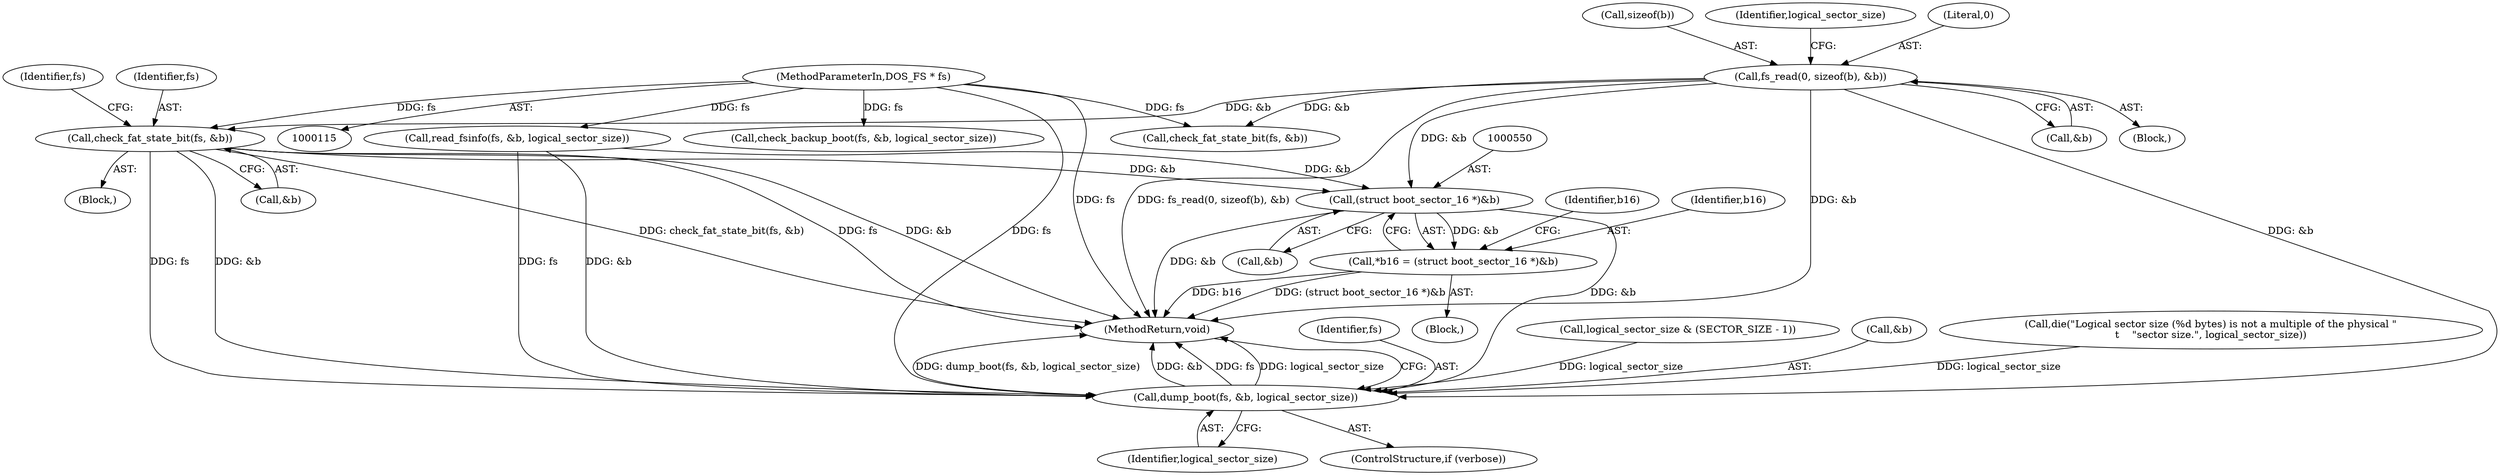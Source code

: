 digraph "0_dosfstools_e8eff147e9da1185f9afd5b25948153a3b97cf52_0@pointer" {
"1000462" [label="(Call,check_fat_state_bit(fs, &b))"];
"1000116" [label="(MethodParameterIn,DOS_FS * fs)"];
"1000125" [label="(Call,fs_read(0, sizeof(b), &b))"];
"1000549" [label="(Call,(struct boot_sector_16 *)&b)"];
"1000547" [label="(Call,*b16 = (struct boot_sector_16 *)&b)"];
"1000682" [label="(Call,dump_boot(fs, &b, logical_sector_size))"];
"1000683" [label="(Identifier,fs)"];
"1000129" [label="(Call,&b)"];
"1000116" [label="(MethodParameterIn,DOS_FS * fs)"];
"1000424" [label="(Call,check_backup_boot(fs, &b, logical_sector_size))"];
"1000127" [label="(Call,sizeof(b))"];
"1000132" [label="(Identifier,logical_sector_size)"];
"1000686" [label="(Identifier,logical_sector_size)"];
"1000687" [label="(MethodReturn,void)"];
"1000682" [label="(Call,dump_boot(fs, &b, logical_sector_size))"];
"1000506" [label="(Identifier,fs)"];
"1000125" [label="(Call,fs_read(0, sizeof(b), &b))"];
"1000545" [label="(Block,)"];
"1000556" [label="(Identifier,b16)"];
"1000464" [label="(Call,&b)"];
"1000547" [label="(Call,*b16 = (struct boot_sector_16 *)&b)"];
"1000410" [label="(Call,check_fat_state_bit(fs, &b))"];
"1000429" [label="(Call,read_fsinfo(fs, &b, logical_sector_size))"];
"1000462" [label="(Call,check_fat_state_bit(fs, &b))"];
"1000657" [label="(Call,logical_sector_size & (SECTOR_SIZE - 1))"];
"1000463" [label="(Identifier,fs)"];
"1000548" [label="(Identifier,b16)"];
"1000126" [label="(Literal,0)"];
"1000438" [label="(Block,)"];
"1000551" [label="(Call,&b)"];
"1000549" [label="(Call,(struct boot_sector_16 *)&b)"];
"1000684" [label="(Call,&b)"];
"1000662" [label="(Call,die(\"Logical sector size (%d bytes) is not a multiple of the physical \"\n\t    \"sector size.\", logical_sector_size))"];
"1000117" [label="(Block,)"];
"1000680" [label="(ControlStructure,if (verbose))"];
"1000462" -> "1000438"  [label="AST: "];
"1000462" -> "1000464"  [label="CFG: "];
"1000463" -> "1000462"  [label="AST: "];
"1000464" -> "1000462"  [label="AST: "];
"1000506" -> "1000462"  [label="CFG: "];
"1000462" -> "1000687"  [label="DDG: fs"];
"1000462" -> "1000687"  [label="DDG: &b"];
"1000462" -> "1000687"  [label="DDG: check_fat_state_bit(fs, &b)"];
"1000116" -> "1000462"  [label="DDG: fs"];
"1000125" -> "1000462"  [label="DDG: &b"];
"1000462" -> "1000549"  [label="DDG: &b"];
"1000462" -> "1000682"  [label="DDG: fs"];
"1000462" -> "1000682"  [label="DDG: &b"];
"1000116" -> "1000115"  [label="AST: "];
"1000116" -> "1000687"  [label="DDG: fs"];
"1000116" -> "1000410"  [label="DDG: fs"];
"1000116" -> "1000424"  [label="DDG: fs"];
"1000116" -> "1000429"  [label="DDG: fs"];
"1000116" -> "1000682"  [label="DDG: fs"];
"1000125" -> "1000117"  [label="AST: "];
"1000125" -> "1000129"  [label="CFG: "];
"1000126" -> "1000125"  [label="AST: "];
"1000127" -> "1000125"  [label="AST: "];
"1000129" -> "1000125"  [label="AST: "];
"1000132" -> "1000125"  [label="CFG: "];
"1000125" -> "1000687"  [label="DDG: fs_read(0, sizeof(b), &b)"];
"1000125" -> "1000687"  [label="DDG: &b"];
"1000125" -> "1000410"  [label="DDG: &b"];
"1000125" -> "1000549"  [label="DDG: &b"];
"1000125" -> "1000682"  [label="DDG: &b"];
"1000549" -> "1000547"  [label="AST: "];
"1000549" -> "1000551"  [label="CFG: "];
"1000550" -> "1000549"  [label="AST: "];
"1000551" -> "1000549"  [label="AST: "];
"1000547" -> "1000549"  [label="CFG: "];
"1000549" -> "1000687"  [label="DDG: &b"];
"1000549" -> "1000547"  [label="DDG: &b"];
"1000429" -> "1000549"  [label="DDG: &b"];
"1000549" -> "1000682"  [label="DDG: &b"];
"1000547" -> "1000545"  [label="AST: "];
"1000548" -> "1000547"  [label="AST: "];
"1000556" -> "1000547"  [label="CFG: "];
"1000547" -> "1000687"  [label="DDG: b16"];
"1000547" -> "1000687"  [label="DDG: (struct boot_sector_16 *)&b"];
"1000682" -> "1000680"  [label="AST: "];
"1000682" -> "1000686"  [label="CFG: "];
"1000683" -> "1000682"  [label="AST: "];
"1000684" -> "1000682"  [label="AST: "];
"1000686" -> "1000682"  [label="AST: "];
"1000687" -> "1000682"  [label="CFG: "];
"1000682" -> "1000687"  [label="DDG: dump_boot(fs, &b, logical_sector_size)"];
"1000682" -> "1000687"  [label="DDG: &b"];
"1000682" -> "1000687"  [label="DDG: fs"];
"1000682" -> "1000687"  [label="DDG: logical_sector_size"];
"1000429" -> "1000682"  [label="DDG: fs"];
"1000429" -> "1000682"  [label="DDG: &b"];
"1000662" -> "1000682"  [label="DDG: logical_sector_size"];
"1000657" -> "1000682"  [label="DDG: logical_sector_size"];
}
